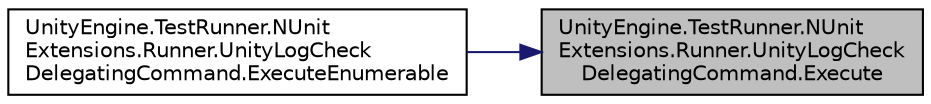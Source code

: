 digraph "UnityEngine.TestRunner.NUnitExtensions.Runner.UnityLogCheckDelegatingCommand.Execute"
{
 // LATEX_PDF_SIZE
  edge [fontname="Helvetica",fontsize="10",labelfontname="Helvetica",labelfontsize="10"];
  node [fontname="Helvetica",fontsize="10",shape=record];
  rankdir="RL";
  Node1 [label="UnityEngine.TestRunner.NUnit\lExtensions.Runner.UnityLogCheck\lDelegatingCommand.Execute",height=0.2,width=0.4,color="black", fillcolor="grey75", style="filled", fontcolor="black",tooltip=" "];
  Node1 -> Node2 [dir="back",color="midnightblue",fontsize="10",style="solid",fontname="Helvetica"];
  Node2 [label="UnityEngine.TestRunner.NUnit\lExtensions.Runner.UnityLogCheck\lDelegatingCommand.ExecuteEnumerable",height=0.2,width=0.4,color="black", fillcolor="white", style="filled",URL="$class_unity_engine_1_1_test_runner_1_1_n_unit_extensions_1_1_runner_1_1_unity_log_check_delegating_command.html#a7278fdd03af3628d114aa40800828758",tooltip=" "];
}
